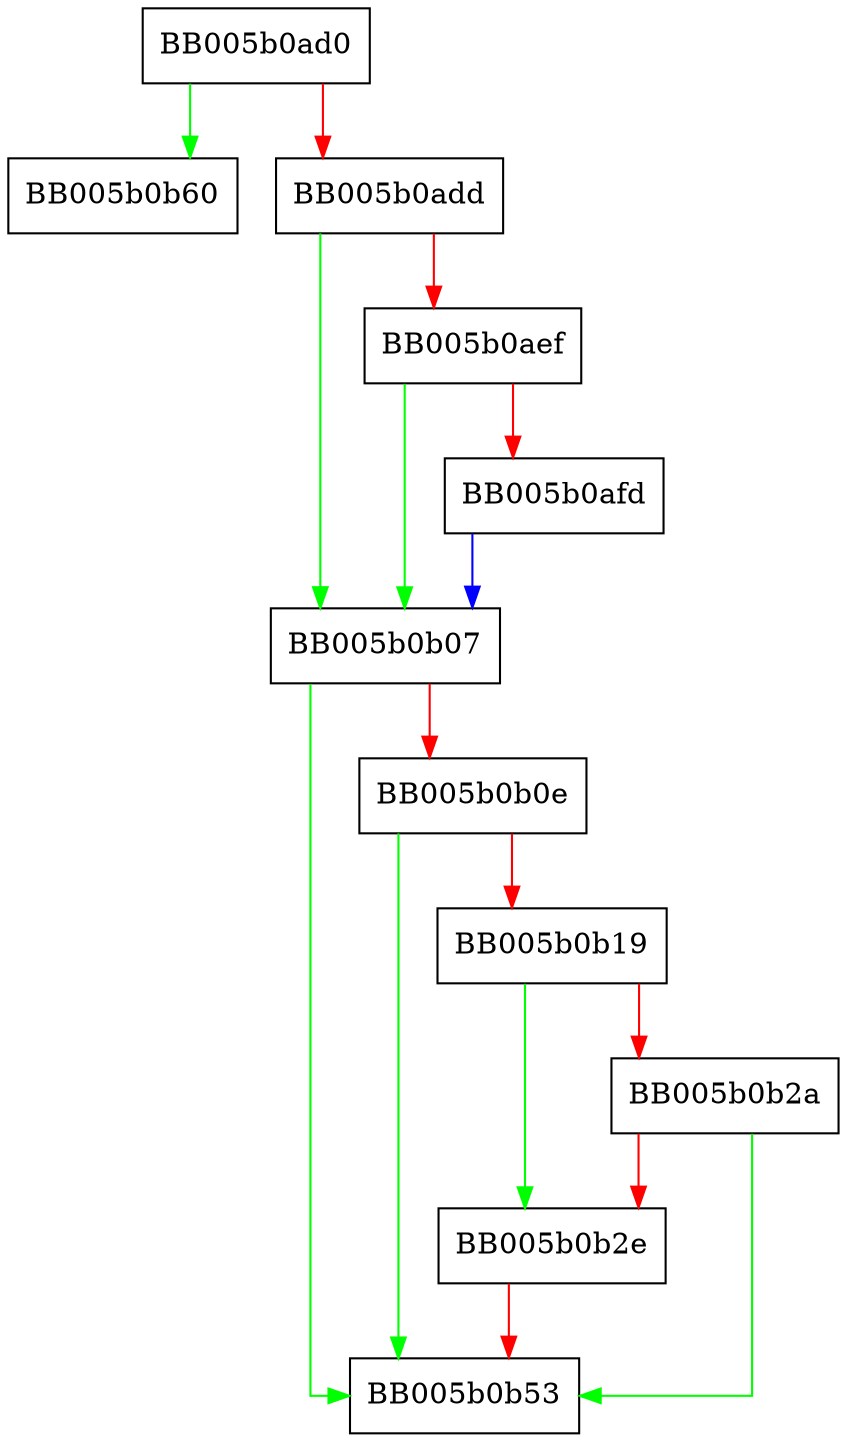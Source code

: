 digraph cleanup_old_md_data {
  node [shape="box"];
  graph [splines=ortho];
  BB005b0ad0 -> BB005b0b60 [color="green"];
  BB005b0ad0 -> BB005b0add [color="red"];
  BB005b0add -> BB005b0b07 [color="green"];
  BB005b0add -> BB005b0aef [color="red"];
  BB005b0aef -> BB005b0b07 [color="green"];
  BB005b0aef -> BB005b0afd [color="red"];
  BB005b0afd -> BB005b0b07 [color="blue"];
  BB005b0b07 -> BB005b0b53 [color="green"];
  BB005b0b07 -> BB005b0b0e [color="red"];
  BB005b0b0e -> BB005b0b53 [color="green"];
  BB005b0b0e -> BB005b0b19 [color="red"];
  BB005b0b19 -> BB005b0b2e [color="green"];
  BB005b0b19 -> BB005b0b2a [color="red"];
  BB005b0b2a -> BB005b0b53 [color="green"];
  BB005b0b2a -> BB005b0b2e [color="red"];
  BB005b0b2e -> BB005b0b53 [color="red"];
}